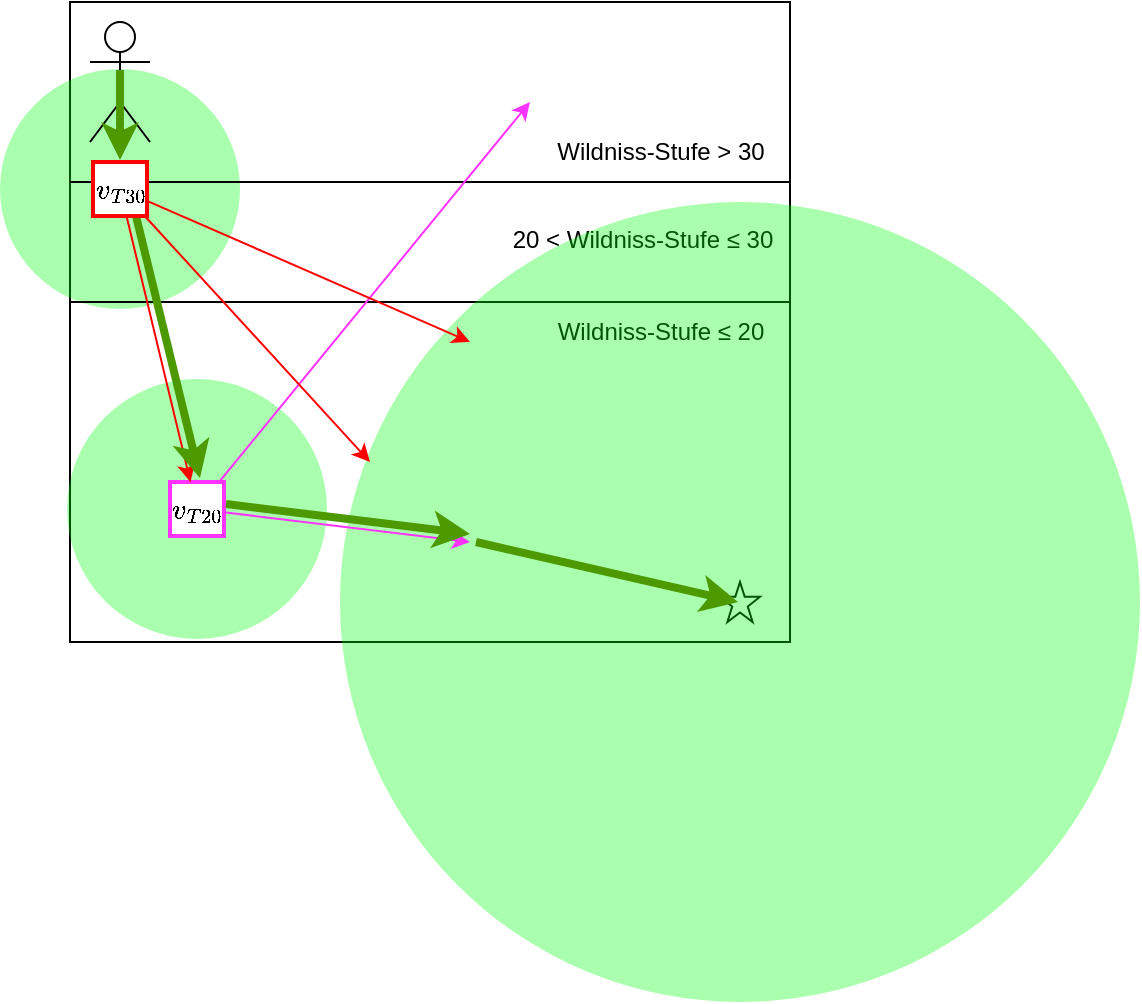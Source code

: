 <mxfile version="20.8.16" type="device"><diagram name="Page-1" id="SxaL3yo0hudAcyPlC9yZ"><mxGraphModel dx="692" dy="404" grid="1" gridSize="10" guides="1" tooltips="1" connect="1" arrows="1" fold="1" page="1" pageScale="1" pageWidth="850" pageHeight="1100" math="1" shadow="0"><root><mxCell id="0"/><mxCell id="1" parent="0"/><mxCell id="UOnJpsvzTDWiS-sRE4af-1" value="" style="rounded=0;whiteSpace=wrap;html=1;movable=1;resizable=1;rotatable=1;deletable=1;editable=1;connectable=1;" parent="1" vertex="1"><mxGeometry x="80" y="40" width="360" height="320" as="geometry"/></mxCell><mxCell id="NjCALq3q9cV7Bem7nzeZ-1" value="" style="ellipse;whiteSpace=wrap;html=1;fillColor=#00FF1155;strokeColor=none;" vertex="1" parent="1"><mxGeometry x="78.5" y="228.5" width="130" height="130" as="geometry"/></mxCell><mxCell id="NjCALq3q9cV7Bem7nzeZ-2" value="" style="ellipse;whiteSpace=wrap;html=1;fillColor=#00FF1155;strokeColor=none;" vertex="1" parent="1"><mxGeometry x="45" y="73.5" width="120" height="120" as="geometry"/></mxCell><mxCell id="UOnJpsvzTDWiS-sRE4af-3" value="" style="verticalLabelPosition=bottom;verticalAlign=top;html=1;shape=mxgraph.basic.star" parent="1" vertex="1"><mxGeometry x="405" y="330" width="20" height="20" as="geometry"/></mxCell><mxCell id="uaTPWakBd8tU0xO8jPPb-1" value="" style="endArrow=none;html=1;rounded=0;" parent="1" edge="1"><mxGeometry width="50" height="50" relative="1" as="geometry"><mxPoint x="80" y="130" as="sourcePoint"/><mxPoint x="440" y="130" as="targetPoint"/></mxGeometry></mxCell><mxCell id="uaTPWakBd8tU0xO8jPPb-2" value="" style="endArrow=none;html=1;rounded=0;" parent="1" edge="1"><mxGeometry width="50" height="50" relative="1" as="geometry"><mxPoint x="80" y="190" as="sourcePoint"/><mxPoint x="440" y="190" as="targetPoint"/></mxGeometry></mxCell><mxCell id="uaTPWakBd8tU0xO8jPPb-3" value="Wildniss-Stufe &amp;gt; 30" style="text;html=1;align=center;verticalAlign=middle;resizable=0;points=[];autosize=1;strokeColor=none;fillColor=none;" parent="1" vertex="1"><mxGeometry x="310" y="100" width="130" height="30" as="geometry"/></mxCell><mxCell id="uaTPWakBd8tU0xO8jPPb-4" value="Wildniss-Stufe&amp;nbsp;≤ 20" style="text;html=1;align=center;verticalAlign=middle;resizable=0;points=[];autosize=1;strokeColor=none;fillColor=none;" parent="1" vertex="1"><mxGeometry x="310" y="190" width="130" height="30" as="geometry"/></mxCell><mxCell id="uaTPWakBd8tU0xO8jPPb-5" value="20 &amp;lt; Wildniss-Stufe&amp;nbsp;≤ 30" style="text;html=1;align=center;verticalAlign=middle;resizable=0;points=[];autosize=1;strokeColor=none;fillColor=none;" parent="1" vertex="1"><mxGeometry x="291" y="144" width="150" height="30" as="geometry"/></mxCell><mxCell id="uaTPWakBd8tU0xO8jPPb-8" value="`v_(T20)`" style="rounded=0;whiteSpace=wrap;html=1;strokeColor=#FF33FF;strokeWidth=2;" parent="1" vertex="1"><mxGeometry x="130" y="280" width="27" height="27" as="geometry"/></mxCell><mxCell id="UOnJpsvzTDWiS-sRE4af-4" value="" style="endArrow=classic;html=1;rounded=0;strokeColor=#FF33FF;" parent="1" source="uaTPWakBd8tU0xO8jPPb-8" edge="1"><mxGeometry width="50" height="50" relative="1" as="geometry"><mxPoint x="110" y="80" as="sourcePoint"/><mxPoint x="310" y="90" as="targetPoint"/></mxGeometry></mxCell><mxCell id="UOnJpsvzTDWiS-sRE4af-7" style="edgeStyle=none;rounded=0;orthogonalLoop=1;jettySize=auto;html=1;strokeColor=#FF0000;" parent="1" source="uaTPWakBd8tU0xO8jPPb-7" target="uaTPWakBd8tU0xO8jPPb-8" edge="1"><mxGeometry relative="1" as="geometry"><mxPoint x="140" y="300" as="targetPoint"/></mxGeometry></mxCell><mxCell id="mfaM-N6pUsYc-LuAPkZR-2" value="" style="ellipse;whiteSpace=wrap;html=1;fillColor=#00FF1155;strokeColor=none;" parent="1" vertex="1"><mxGeometry x="215" y="140" width="400" height="400" as="geometry"/></mxCell><mxCell id="UOnJpsvzTDWiS-sRE4af-2" value="" style="shape=umlActor;verticalLabelPosition=bottom;verticalAlign=top;html=1;outlineConnect=0;fillColor=none;" parent="1" vertex="1"><mxGeometry x="90" y="50" width="30" height="60" as="geometry"/></mxCell><mxCell id="UOnJpsvzTDWiS-sRE4af-5" style="rounded=0;orthogonalLoop=1;jettySize=auto;html=1;strokeColor=#FF0000;" parent="1" source="uaTPWakBd8tU0xO8jPPb-7" edge="1"><mxGeometry relative="1" as="geometry"><mxPoint x="280" y="210" as="targetPoint"/></mxGeometry></mxCell><mxCell id="UOnJpsvzTDWiS-sRE4af-6" style="edgeStyle=none;rounded=0;orthogonalLoop=1;jettySize=auto;html=1;strokeColor=#FF0000;" parent="1" source="uaTPWakBd8tU0xO8jPPb-7" edge="1"><mxGeometry relative="1" as="geometry"><mxPoint x="230" y="270" as="targetPoint"/></mxGeometry></mxCell><mxCell id="UOnJpsvzTDWiS-sRE4af-8" style="edgeStyle=none;rounded=0;orthogonalLoop=1;jettySize=auto;html=1;strokeColor=#FF33FF;" parent="1" source="uaTPWakBd8tU0xO8jPPb-8" edge="1"><mxGeometry relative="1" as="geometry"><mxPoint x="280" y="310" as="targetPoint"/></mxGeometry></mxCell><mxCell id="NjCALq3q9cV7Bem7nzeZ-3" style="edgeStyle=none;rounded=0;orthogonalLoop=1;jettySize=auto;html=1;strokeColor=#4D9900;strokeWidth=4;" edge="1" parent="1"><mxGeometry relative="1" as="geometry"><mxPoint x="414" y="340" as="targetPoint"/><mxPoint x="283" y="310" as="sourcePoint"/></mxGeometry></mxCell><mxCell id="NjCALq3q9cV7Bem7nzeZ-4" style="edgeStyle=none;rounded=0;orthogonalLoop=1;jettySize=auto;html=1;strokeColor=#4D9900;strokeWidth=4;" edge="1" parent="1"><mxGeometry relative="1" as="geometry"><mxPoint x="280" y="306" as="targetPoint"/><mxPoint x="158" y="291.0" as="sourcePoint"/></mxGeometry></mxCell><mxCell id="NjCALq3q9cV7Bem7nzeZ-5" style="edgeStyle=none;rounded=0;orthogonalLoop=1;jettySize=auto;html=1;strokeColor=#4D9900;strokeWidth=4;" edge="1" parent="1"><mxGeometry relative="1" as="geometry"><mxPoint x="145" y="278" as="targetPoint"/><mxPoint x="113" y="147" as="sourcePoint"/></mxGeometry></mxCell><mxCell id="uaTPWakBd8tU0xO8jPPb-7" value="`v_(T30)`" style="rounded=0;whiteSpace=wrap;html=1;strokeColor=#FF0000;strokeWidth=2;" parent="1" vertex="1"><mxGeometry x="91.5" y="120" width="27" height="27" as="geometry"/></mxCell><mxCell id="NjCALq3q9cV7Bem7nzeZ-6" style="edgeStyle=none;rounded=0;orthogonalLoop=1;jettySize=auto;html=1;strokeColor=#4D9900;strokeWidth=4;" edge="1" parent="1"><mxGeometry relative="1" as="geometry"><mxPoint x="105" y="119" as="targetPoint"/><mxPoint x="105" y="74" as="sourcePoint"/></mxGeometry></mxCell></root></mxGraphModel></diagram></mxfile>